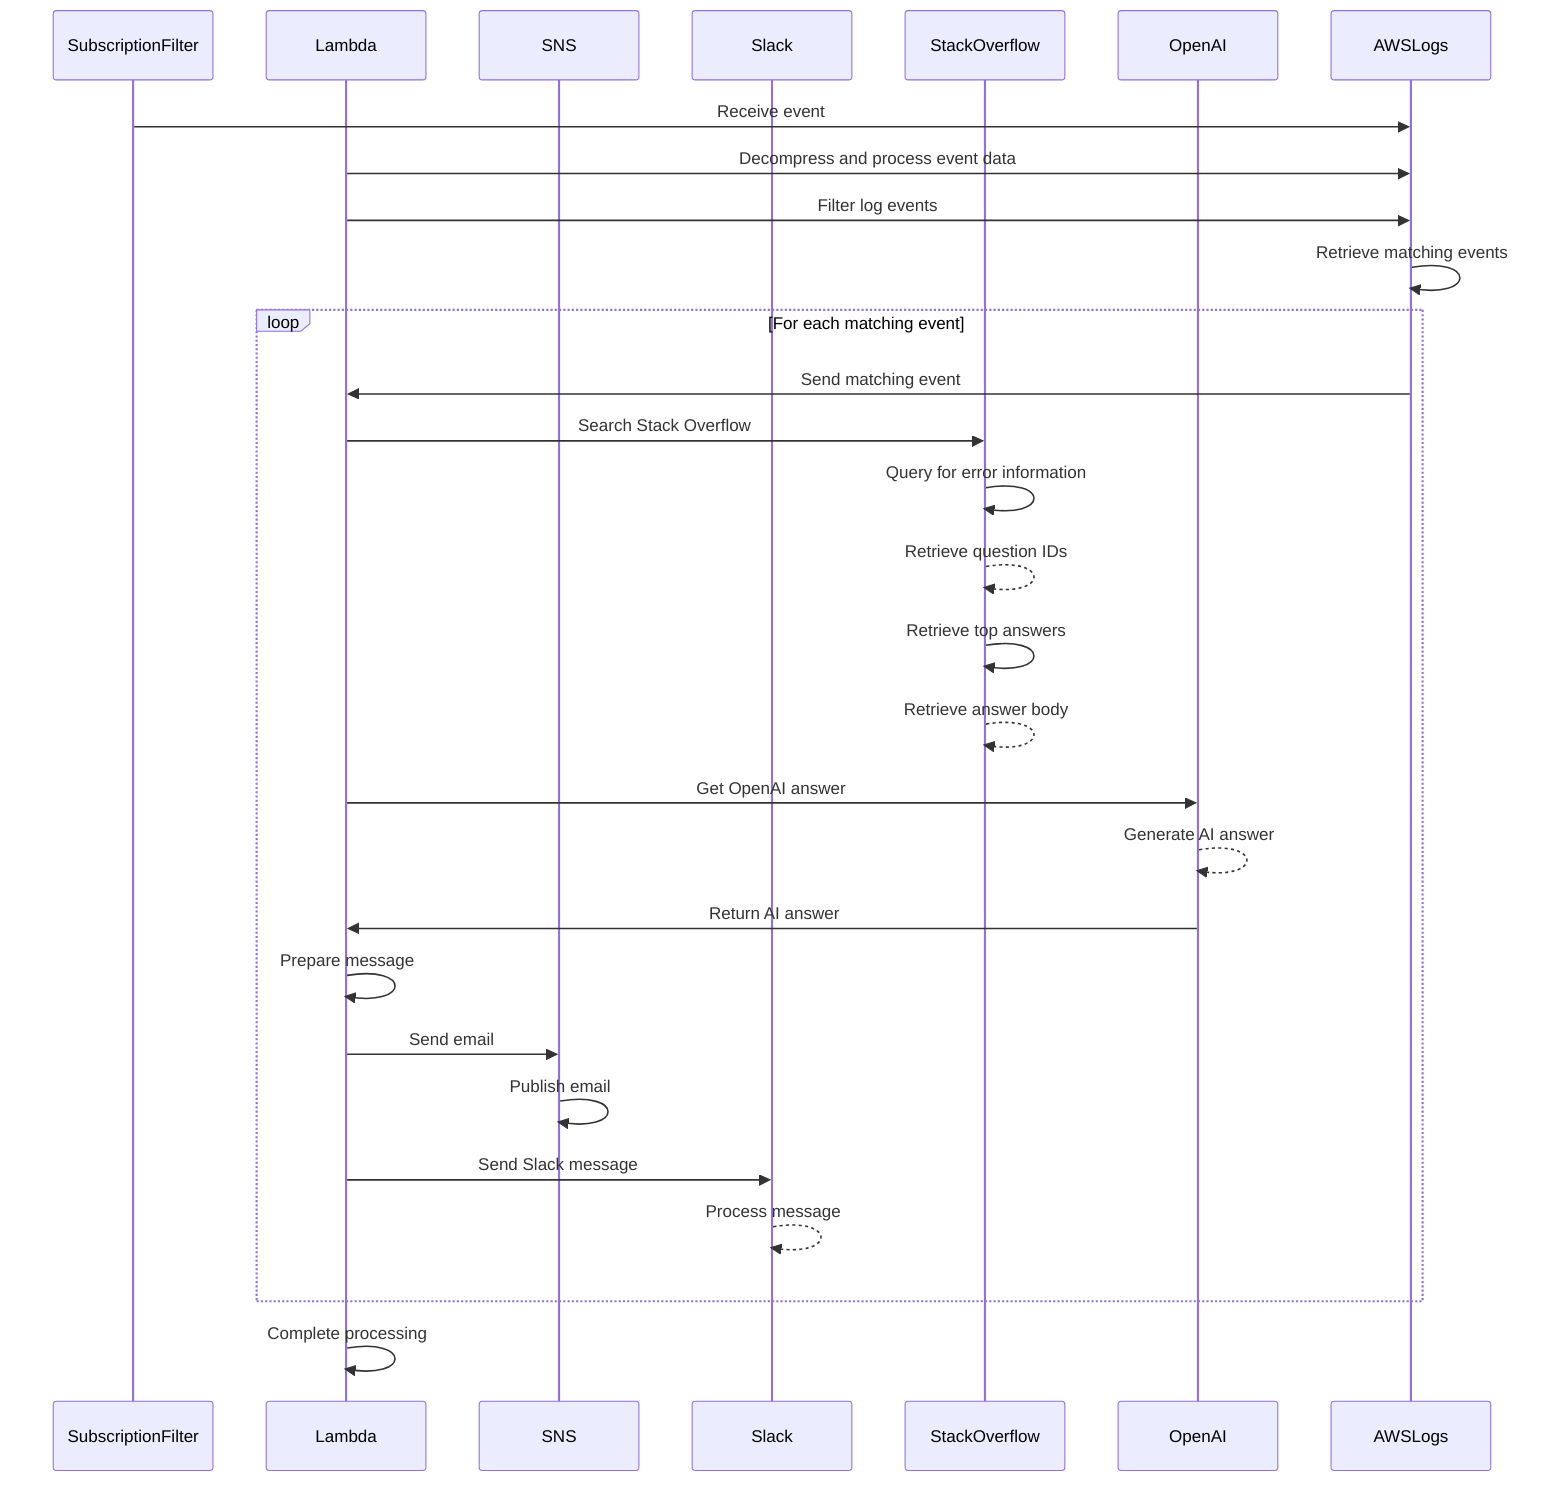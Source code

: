 sequenceDiagram
    participant SubscriptionFilter
    participant Lambda
    participant SNS
    participant Slack
    participant StackOverflow
    participant OpenAI
    participant AWSLogs

    SubscriptionFilter ->> AWSLogs: Receive event
    Lambda ->> AWSLogs: Decompress and process event data
    Lambda ->> AWSLogs: Filter log events
    AWSLogs ->> AWSLogs: Retrieve matching events
    loop For each matching event
        AWSLogs ->> Lambda: Send matching event
        Lambda ->> StackOverflow: Search Stack Overflow
        StackOverflow ->> StackOverflow: Query for error information
        StackOverflow -->> StackOverflow: Retrieve question IDs
        StackOverflow ->> StackOverflow: Retrieve top answers
        StackOverflow -->> StackOverflow: Retrieve answer body
        Lambda ->> OpenAI: Get OpenAI answer
        OpenAI -->> OpenAI: Generate AI answer
        OpenAI ->> Lambda: Return AI answer
        Lambda ->> Lambda: Prepare message
        Lambda ->> SNS: Send email
        SNS ->> SNS: Publish email
        Lambda ->> Slack: Send Slack message
        Slack -->> Slack: Process message
    end
    Lambda ->> Lambda: Complete processing